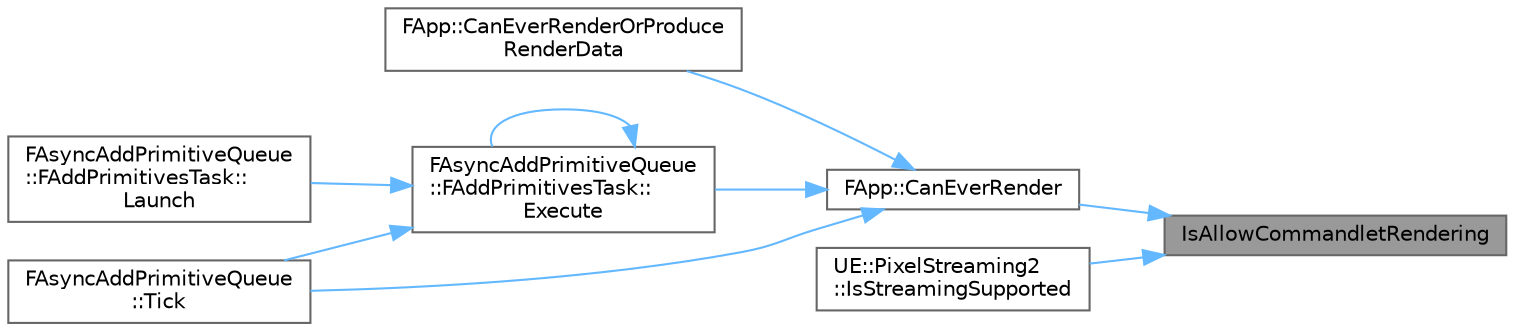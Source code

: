 digraph "IsAllowCommandletRendering"
{
 // INTERACTIVE_SVG=YES
 // LATEX_PDF_SIZE
  bgcolor="transparent";
  edge [fontname=Helvetica,fontsize=10,labelfontname=Helvetica,labelfontsize=10];
  node [fontname=Helvetica,fontsize=10,shape=box,height=0.2,width=0.4];
  rankdir="RL";
  Node1 [id="Node000001",label="IsAllowCommandletRendering",height=0.2,width=0.4,color="gray40", fillcolor="grey60", style="filled", fontcolor="black",tooltip="Check to see if we should initialise RHI and set up scene for rendering even when running a commandle..."];
  Node1 -> Node2 [id="edge1_Node000001_Node000002",dir="back",color="steelblue1",style="solid",tooltip=" "];
  Node2 [id="Node000002",label="FApp::CanEverRender",height=0.2,width=0.4,color="grey40", fillcolor="white", style="filled",URL="$d9/d01/classFApp.html#a326c7bc89ea7b26d4e003dd460b6fabb",tooltip="Checks whether this application can render anything."];
  Node2 -> Node3 [id="edge2_Node000002_Node000003",dir="back",color="steelblue1",style="solid",tooltip=" "];
  Node3 [id="Node000003",label="FApp::CanEverRenderOrProduce\lRenderData",height=0.2,width=0.4,color="grey40", fillcolor="white", style="filled",URL="$d9/d01/classFApp.html#a122a26896317e8f44c8e0c77700ac1bd",tooltip="Checks whether this application can render anything or produce a derived data needed for rednering."];
  Node2 -> Node4 [id="edge3_Node000002_Node000004",dir="back",color="steelblue1",style="solid",tooltip=" "];
  Node4 [id="Node000004",label="FAsyncAddPrimitiveQueue\l::FAddPrimitivesTask::\lExecute",height=0.2,width=0.4,color="grey40", fillcolor="white", style="filled",URL="$dc/df3/structFAsyncAddPrimitiveQueue_1_1FAddPrimitivesTask.html#a18c765b662275d312eee00101cd76986",tooltip=" "];
  Node4 -> Node4 [id="edge4_Node000004_Node000004",dir="back",color="steelblue1",style="solid",tooltip=" "];
  Node4 -> Node5 [id="edge5_Node000004_Node000005",dir="back",color="steelblue1",style="solid",tooltip=" "];
  Node5 [id="Node000005",label="FAsyncAddPrimitiveQueue\l::FAddPrimitivesTask::\lLaunch",height=0.2,width=0.4,color="grey40", fillcolor="white", style="filled",URL="$dc/df3/structFAsyncAddPrimitiveQueue_1_1FAddPrimitivesTask.html#a81e681c7f4d3deaa17f5a9eb35102baa",tooltip=" "];
  Node4 -> Node6 [id="edge6_Node000004_Node000006",dir="back",color="steelblue1",style="solid",tooltip=" "];
  Node6 [id="Node000006",label="FAsyncAddPrimitiveQueue\l::Tick",height=0.2,width=0.4,color="grey40", fillcolor="white", style="filled",URL="$d7/dd3/structFAsyncAddPrimitiveQueue.html#adabdaed83bec7306351c79c22091586b",tooltip=" "];
  Node2 -> Node6 [id="edge7_Node000002_Node000006",dir="back",color="steelblue1",style="solid",tooltip=" "];
  Node1 -> Node7 [id="edge8_Node000001_Node000007",dir="back",color="steelblue1",style="solid",tooltip=" "];
  Node7 [id="Node000007",label="UE::PixelStreaming2\l::IsStreamingSupported",height=0.2,width=0.4,color="grey40", fillcolor="white", style="filled",URL="$d1/d40/namespaceUE_1_1PixelStreaming2.html#a5564ee83897e13052ee526e5c5494d27",tooltip=" "];
}
